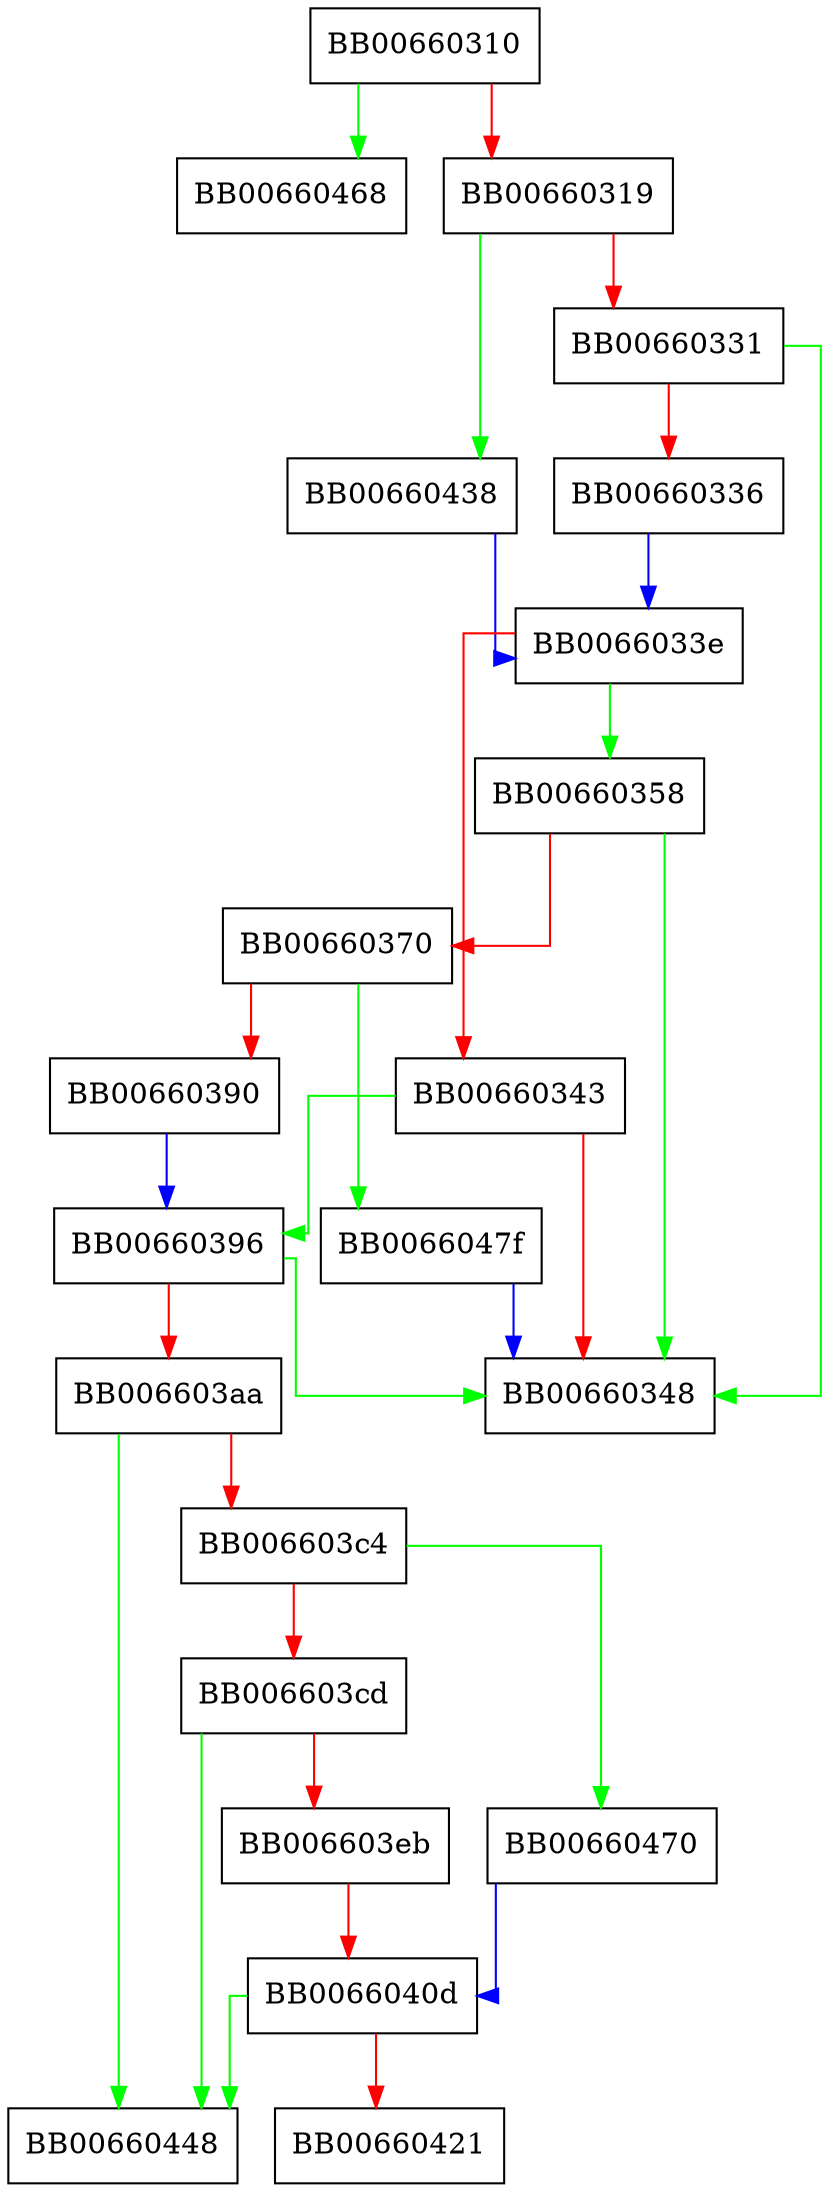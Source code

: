 digraph X509v3_asid_add_id_or_range {
  node [shape="box"];
  graph [splines=ortho];
  BB00660310 -> BB00660468 [color="green"];
  BB00660310 -> BB00660319 [color="red"];
  BB00660319 -> BB00660438 [color="green"];
  BB00660319 -> BB00660331 [color="red"];
  BB00660331 -> BB00660348 [color="green"];
  BB00660331 -> BB00660336 [color="red"];
  BB00660336 -> BB0066033e [color="blue"];
  BB0066033e -> BB00660358 [color="green"];
  BB0066033e -> BB00660343 [color="red"];
  BB00660343 -> BB00660396 [color="green"];
  BB00660343 -> BB00660348 [color="red"];
  BB00660358 -> BB00660348 [color="green"];
  BB00660358 -> BB00660370 [color="red"];
  BB00660370 -> BB0066047f [color="green"];
  BB00660370 -> BB00660390 [color="red"];
  BB00660390 -> BB00660396 [color="blue"];
  BB00660396 -> BB00660348 [color="green"];
  BB00660396 -> BB006603aa [color="red"];
  BB006603aa -> BB00660448 [color="green"];
  BB006603aa -> BB006603c4 [color="red"];
  BB006603c4 -> BB00660470 [color="green"];
  BB006603c4 -> BB006603cd [color="red"];
  BB006603cd -> BB00660448 [color="green"];
  BB006603cd -> BB006603eb [color="red"];
  BB006603eb -> BB0066040d [color="red"];
  BB0066040d -> BB00660448 [color="green"];
  BB0066040d -> BB00660421 [color="red"];
  BB00660438 -> BB0066033e [color="blue"];
  BB00660470 -> BB0066040d [color="blue"];
  BB0066047f -> BB00660348 [color="blue"];
}